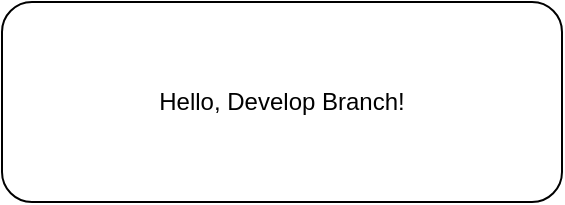 <mxfile version="16.2.4" type="github">
  <diagram id="RDYvRYAAZOrXe3jB6ACX" name="Page-1">
    <mxGraphModel dx="782" dy="507" grid="1" gridSize="10" guides="1" tooltips="1" connect="1" arrows="1" fold="1" page="1" pageScale="1" pageWidth="850" pageHeight="1100" math="0" shadow="0">
      <root>
        <mxCell id="0" />
        <mxCell id="1" parent="0" />
        <mxCell id="mSU51g7aCVwrj1ge819m-1" value="Hello, Develop Branch!" style="rounded=1;whiteSpace=wrap;html=1;" vertex="1" parent="1">
          <mxGeometry x="30" y="20" width="280" height="100" as="geometry" />
        </mxCell>
      </root>
    </mxGraphModel>
  </diagram>
</mxfile>
